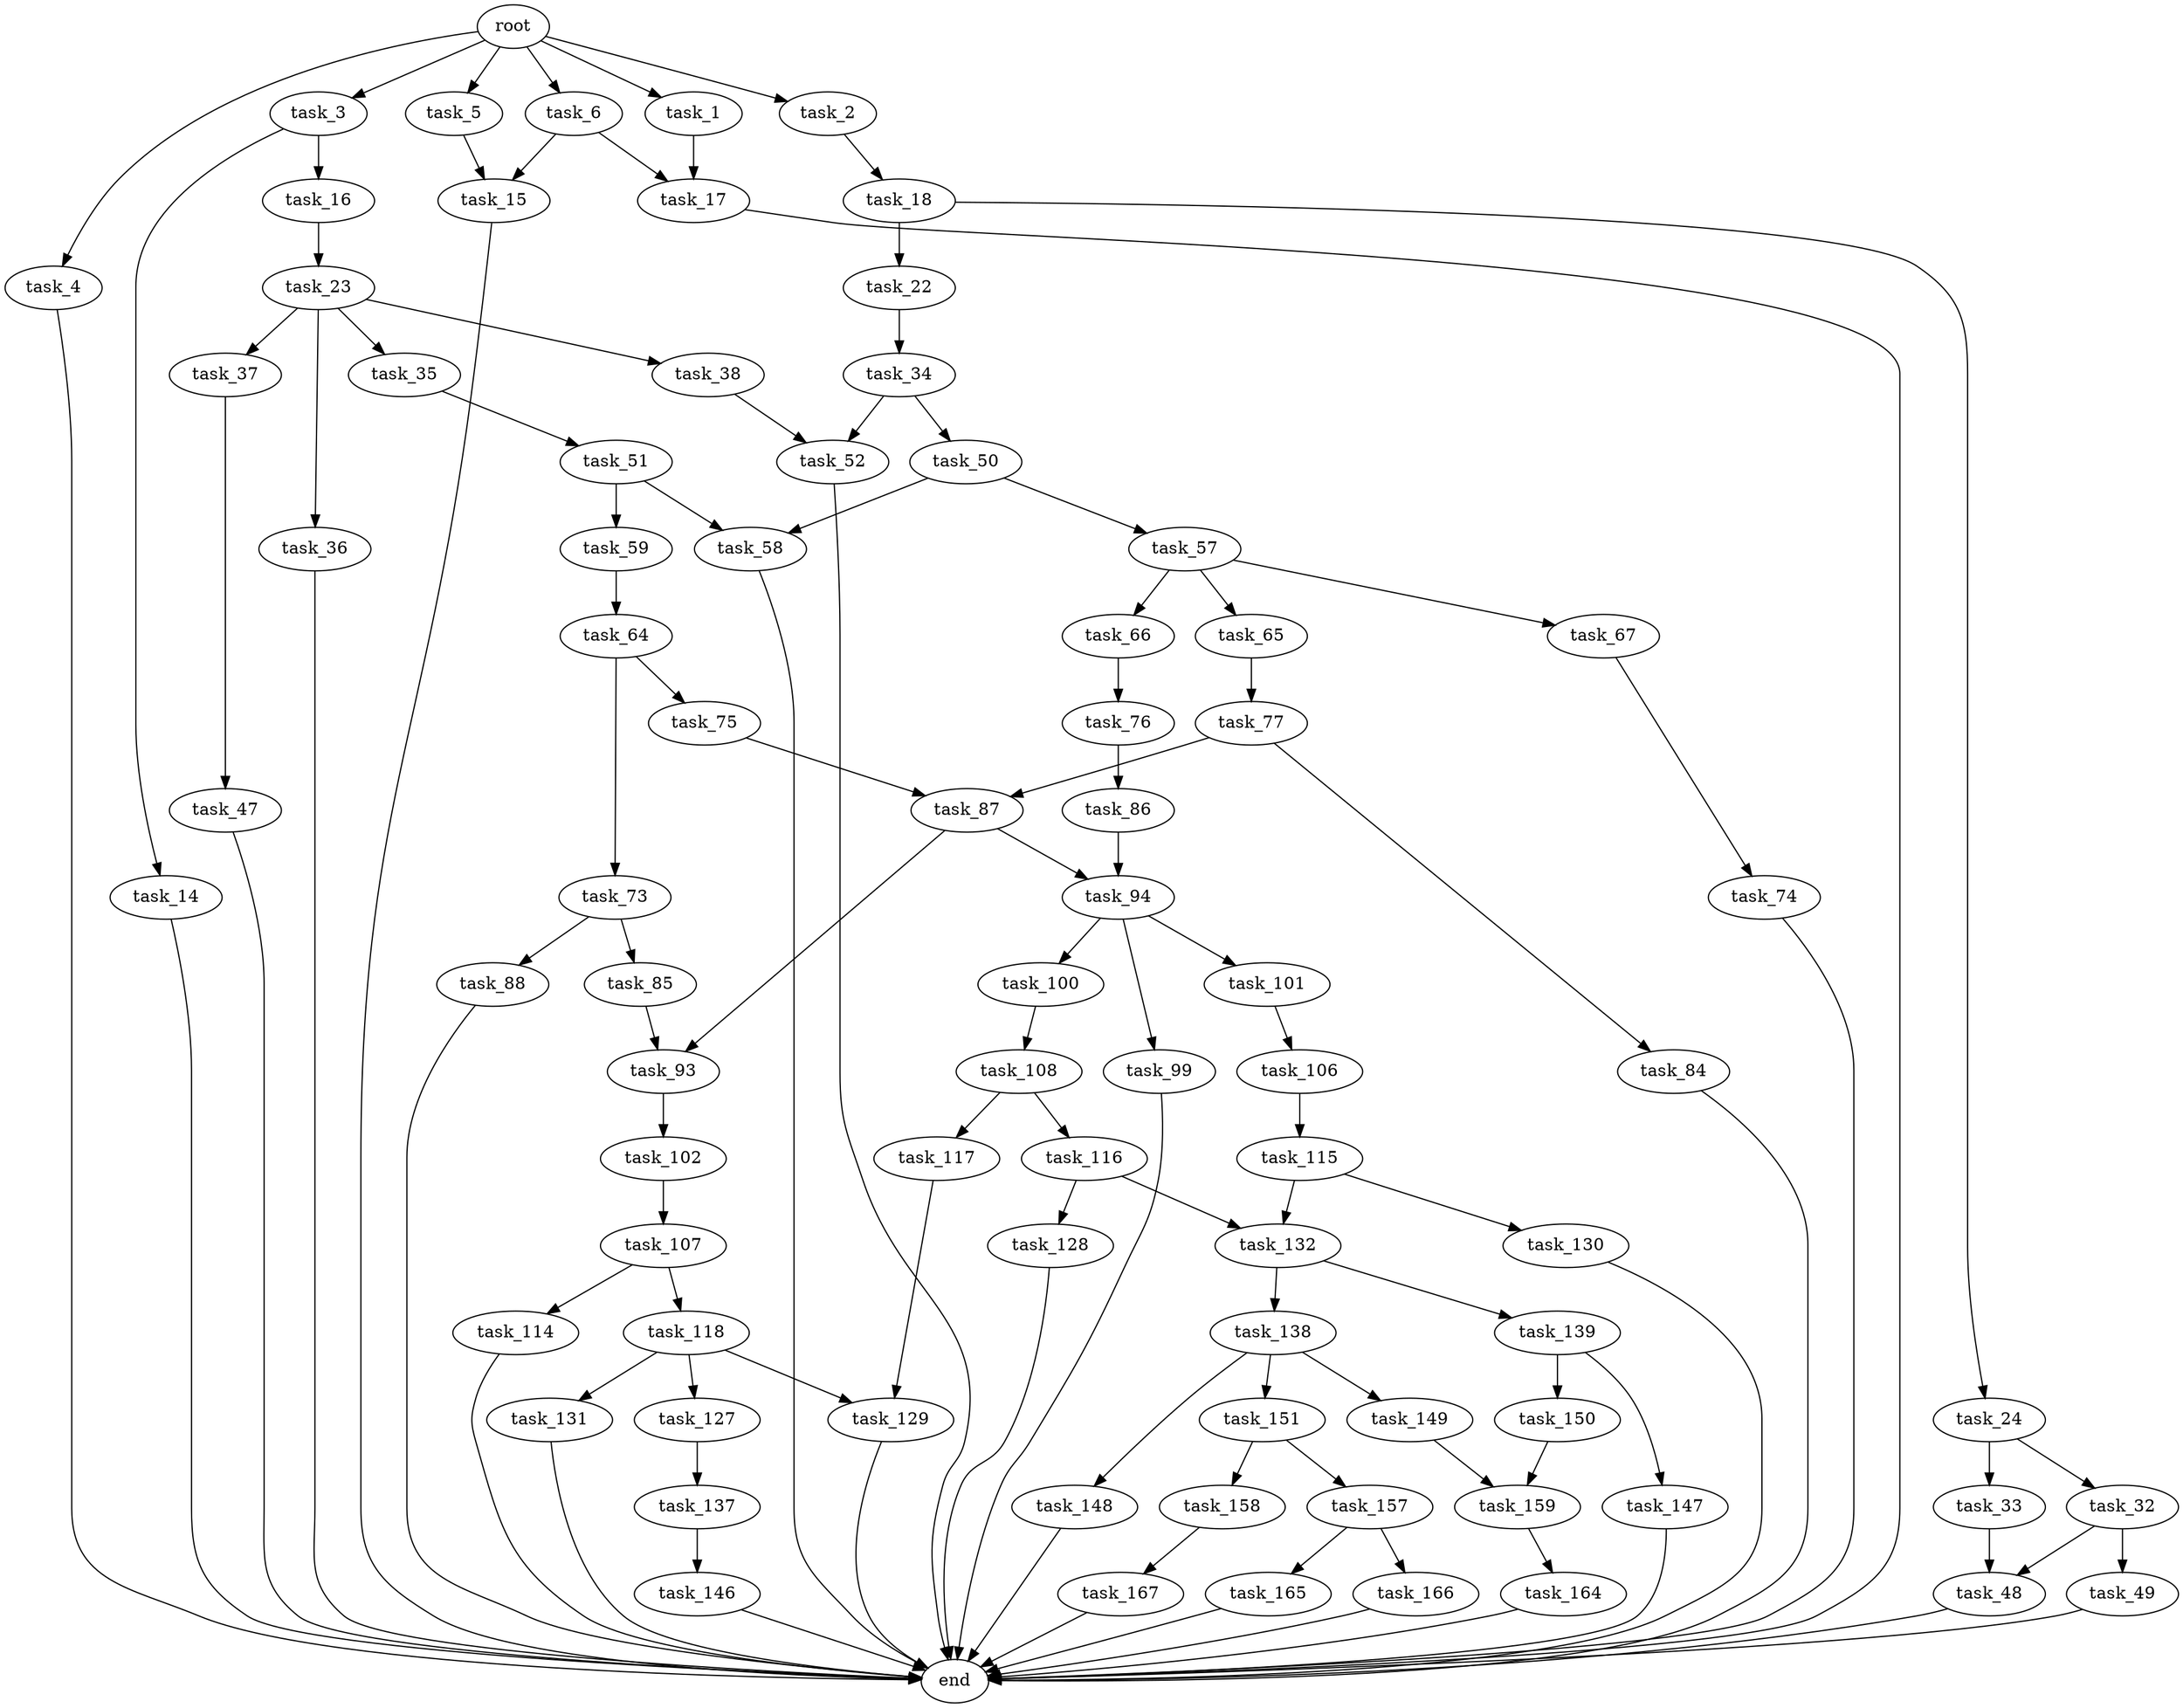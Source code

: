 digraph G {
  root [size="0.000000"];
  task_1 [size="803120481213.000000"];
  task_2 [size="28991029248.000000"];
  task_3 [size="368293445632.000000"];
  task_4 [size="465329785457.000000"];
  task_5 [size="9317754428.000000"];
  task_6 [size="356189226367.000000"];
  task_14 [size="45371225513.000000"];
  task_15 [size="1056488011566.000000"];
  task_16 [size="8043747838.000000"];
  task_17 [size="126668293603.000000"];
  task_18 [size="20519395311.000000"];
  task_22 [size="17727145522.000000"];
  task_23 [size="58934225512.000000"];
  task_24 [size="311333990366.000000"];
  task_32 [size="6648194728.000000"];
  task_33 [size="19313377803.000000"];
  task_34 [size="8589934592.000000"];
  task_35 [size="218410826298.000000"];
  task_36 [size="11640347596.000000"];
  task_37 [size="19955197983.000000"];
  task_38 [size="39932832577.000000"];
  task_47 [size="339899418177.000000"];
  task_48 [size="889252001.000000"];
  task_49 [size="3745620005.000000"];
  task_50 [size="68719476736.000000"];
  task_51 [size="574984063872.000000"];
  task_52 [size="68719476736.000000"];
  task_57 [size="36833790692.000000"];
  task_58 [size="28991029248.000000"];
  task_59 [size="130226714792.000000"];
  task_64 [size="1429911084.000000"];
  task_65 [size="65662231524.000000"];
  task_66 [size="549755813888.000000"];
  task_67 [size="3907754189.000000"];
  task_73 [size="17394544674.000000"];
  task_74 [size="832539523961.000000"];
  task_75 [size="244720242464.000000"];
  task_76 [size="25675025026.000000"];
  task_77 [size="251267760626.000000"];
  task_84 [size="15437302797.000000"];
  task_85 [size="8485716896.000000"];
  task_86 [size="368293445632.000000"];
  task_87 [size="2638771827.000000"];
  task_88 [size="806703564.000000"];
  task_93 [size="17936679909.000000"];
  task_94 [size="8589934592.000000"];
  task_99 [size="637980887543.000000"];
  task_100 [size="68719476736.000000"];
  task_101 [size="8589934592.000000"];
  task_102 [size="1073741824000.000000"];
  task_106 [size="549755813888.000000"];
  task_107 [size="23077529083.000000"];
  task_108 [size="231928233984.000000"];
  task_114 [size="382246469361.000000"];
  task_115 [size="391699399588.000000"];
  task_116 [size="1007728992734.000000"];
  task_117 [size="334847533801.000000"];
  task_118 [size="384335088971.000000"];
  task_127 [size="368293445632.000000"];
  task_128 [size="68719476736.000000"];
  task_129 [size="549755813888.000000"];
  task_130 [size="782757789696.000000"];
  task_131 [size="386572519645.000000"];
  task_132 [size="12827106493.000000"];
  task_137 [size="368293445632.000000"];
  task_138 [size="24973117100.000000"];
  task_139 [size="3117570489.000000"];
  task_146 [size="2323266950.000000"];
  task_147 [size="40016837800.000000"];
  task_148 [size="40076883701.000000"];
  task_149 [size="178477948541.000000"];
  task_150 [size="1014681147.000000"];
  task_151 [size="368293445632.000000"];
  task_157 [size="134217728000.000000"];
  task_158 [size="172755402967.000000"];
  task_159 [size="8589934592.000000"];
  task_164 [size="1725963480.000000"];
  task_165 [size="570783998525.000000"];
  task_166 [size="134217728000.000000"];
  task_167 [size="20249600533.000000"];
  end [size="0.000000"];

  root -> task_1 [size="1.000000"];
  root -> task_2 [size="1.000000"];
  root -> task_3 [size="1.000000"];
  root -> task_4 [size="1.000000"];
  root -> task_5 [size="1.000000"];
  root -> task_6 [size="1.000000"];
  task_1 -> task_17 [size="838860800.000000"];
  task_2 -> task_18 [size="75497472.000000"];
  task_3 -> task_14 [size="411041792.000000"];
  task_3 -> task_16 [size="411041792.000000"];
  task_4 -> end [size="1.000000"];
  task_5 -> task_15 [size="209715200.000000"];
  task_6 -> task_15 [size="411041792.000000"];
  task_6 -> task_17 [size="411041792.000000"];
  task_14 -> end [size="1.000000"];
  task_15 -> end [size="1.000000"];
  task_16 -> task_23 [size="134217728.000000"];
  task_17 -> end [size="1.000000"];
  task_18 -> task_22 [size="838860800.000000"];
  task_18 -> task_24 [size="838860800.000000"];
  task_22 -> task_34 [size="301989888.000000"];
  task_23 -> task_35 [size="209715200.000000"];
  task_23 -> task_36 [size="209715200.000000"];
  task_23 -> task_37 [size="209715200.000000"];
  task_23 -> task_38 [size="209715200.000000"];
  task_24 -> task_32 [size="209715200.000000"];
  task_24 -> task_33 [size="209715200.000000"];
  task_32 -> task_48 [size="209715200.000000"];
  task_32 -> task_49 [size="209715200.000000"];
  task_33 -> task_48 [size="301989888.000000"];
  task_34 -> task_50 [size="33554432.000000"];
  task_34 -> task_52 [size="33554432.000000"];
  task_35 -> task_51 [size="301989888.000000"];
  task_36 -> end [size="1.000000"];
  task_37 -> task_47 [size="411041792.000000"];
  task_38 -> task_52 [size="33554432.000000"];
  task_47 -> end [size="1.000000"];
  task_48 -> end [size="1.000000"];
  task_49 -> end [size="1.000000"];
  task_50 -> task_57 [size="134217728.000000"];
  task_50 -> task_58 [size="134217728.000000"];
  task_51 -> task_58 [size="536870912.000000"];
  task_51 -> task_59 [size="536870912.000000"];
  task_52 -> end [size="1.000000"];
  task_57 -> task_65 [size="75497472.000000"];
  task_57 -> task_66 [size="75497472.000000"];
  task_57 -> task_67 [size="75497472.000000"];
  task_58 -> end [size="1.000000"];
  task_59 -> task_64 [size="411041792.000000"];
  task_64 -> task_73 [size="134217728.000000"];
  task_64 -> task_75 [size="134217728.000000"];
  task_65 -> task_77 [size="75497472.000000"];
  task_66 -> task_76 [size="536870912.000000"];
  task_67 -> task_74 [size="301989888.000000"];
  task_73 -> task_85 [size="301989888.000000"];
  task_73 -> task_88 [size="301989888.000000"];
  task_74 -> end [size="1.000000"];
  task_75 -> task_87 [size="838860800.000000"];
  task_76 -> task_86 [size="411041792.000000"];
  task_77 -> task_84 [size="301989888.000000"];
  task_77 -> task_87 [size="301989888.000000"];
  task_84 -> end [size="1.000000"];
  task_85 -> task_93 [size="411041792.000000"];
  task_86 -> task_94 [size="411041792.000000"];
  task_87 -> task_93 [size="75497472.000000"];
  task_87 -> task_94 [size="75497472.000000"];
  task_88 -> end [size="1.000000"];
  task_93 -> task_102 [size="301989888.000000"];
  task_94 -> task_99 [size="33554432.000000"];
  task_94 -> task_100 [size="33554432.000000"];
  task_94 -> task_101 [size="33554432.000000"];
  task_99 -> end [size="1.000000"];
  task_100 -> task_108 [size="134217728.000000"];
  task_101 -> task_106 [size="33554432.000000"];
  task_102 -> task_107 [size="838860800.000000"];
  task_106 -> task_115 [size="536870912.000000"];
  task_107 -> task_114 [size="33554432.000000"];
  task_107 -> task_118 [size="33554432.000000"];
  task_108 -> task_116 [size="301989888.000000"];
  task_108 -> task_117 [size="301989888.000000"];
  task_114 -> end [size="1.000000"];
  task_115 -> task_130 [size="536870912.000000"];
  task_115 -> task_132 [size="536870912.000000"];
  task_116 -> task_128 [size="679477248.000000"];
  task_116 -> task_132 [size="679477248.000000"];
  task_117 -> task_129 [size="536870912.000000"];
  task_118 -> task_127 [size="411041792.000000"];
  task_118 -> task_129 [size="411041792.000000"];
  task_118 -> task_131 [size="411041792.000000"];
  task_127 -> task_137 [size="411041792.000000"];
  task_128 -> end [size="1.000000"];
  task_129 -> end [size="1.000000"];
  task_130 -> end [size="1.000000"];
  task_131 -> end [size="1.000000"];
  task_132 -> task_138 [size="209715200.000000"];
  task_132 -> task_139 [size="209715200.000000"];
  task_137 -> task_146 [size="411041792.000000"];
  task_138 -> task_148 [size="411041792.000000"];
  task_138 -> task_149 [size="411041792.000000"];
  task_138 -> task_151 [size="411041792.000000"];
  task_139 -> task_147 [size="134217728.000000"];
  task_139 -> task_150 [size="134217728.000000"];
  task_146 -> end [size="1.000000"];
  task_147 -> end [size="1.000000"];
  task_148 -> end [size="1.000000"];
  task_149 -> task_159 [size="209715200.000000"];
  task_150 -> task_159 [size="75497472.000000"];
  task_151 -> task_157 [size="411041792.000000"];
  task_151 -> task_158 [size="411041792.000000"];
  task_157 -> task_165 [size="209715200.000000"];
  task_157 -> task_166 [size="209715200.000000"];
  task_158 -> task_167 [size="134217728.000000"];
  task_159 -> task_164 [size="33554432.000000"];
  task_164 -> end [size="1.000000"];
  task_165 -> end [size="1.000000"];
  task_166 -> end [size="1.000000"];
  task_167 -> end [size="1.000000"];
}
